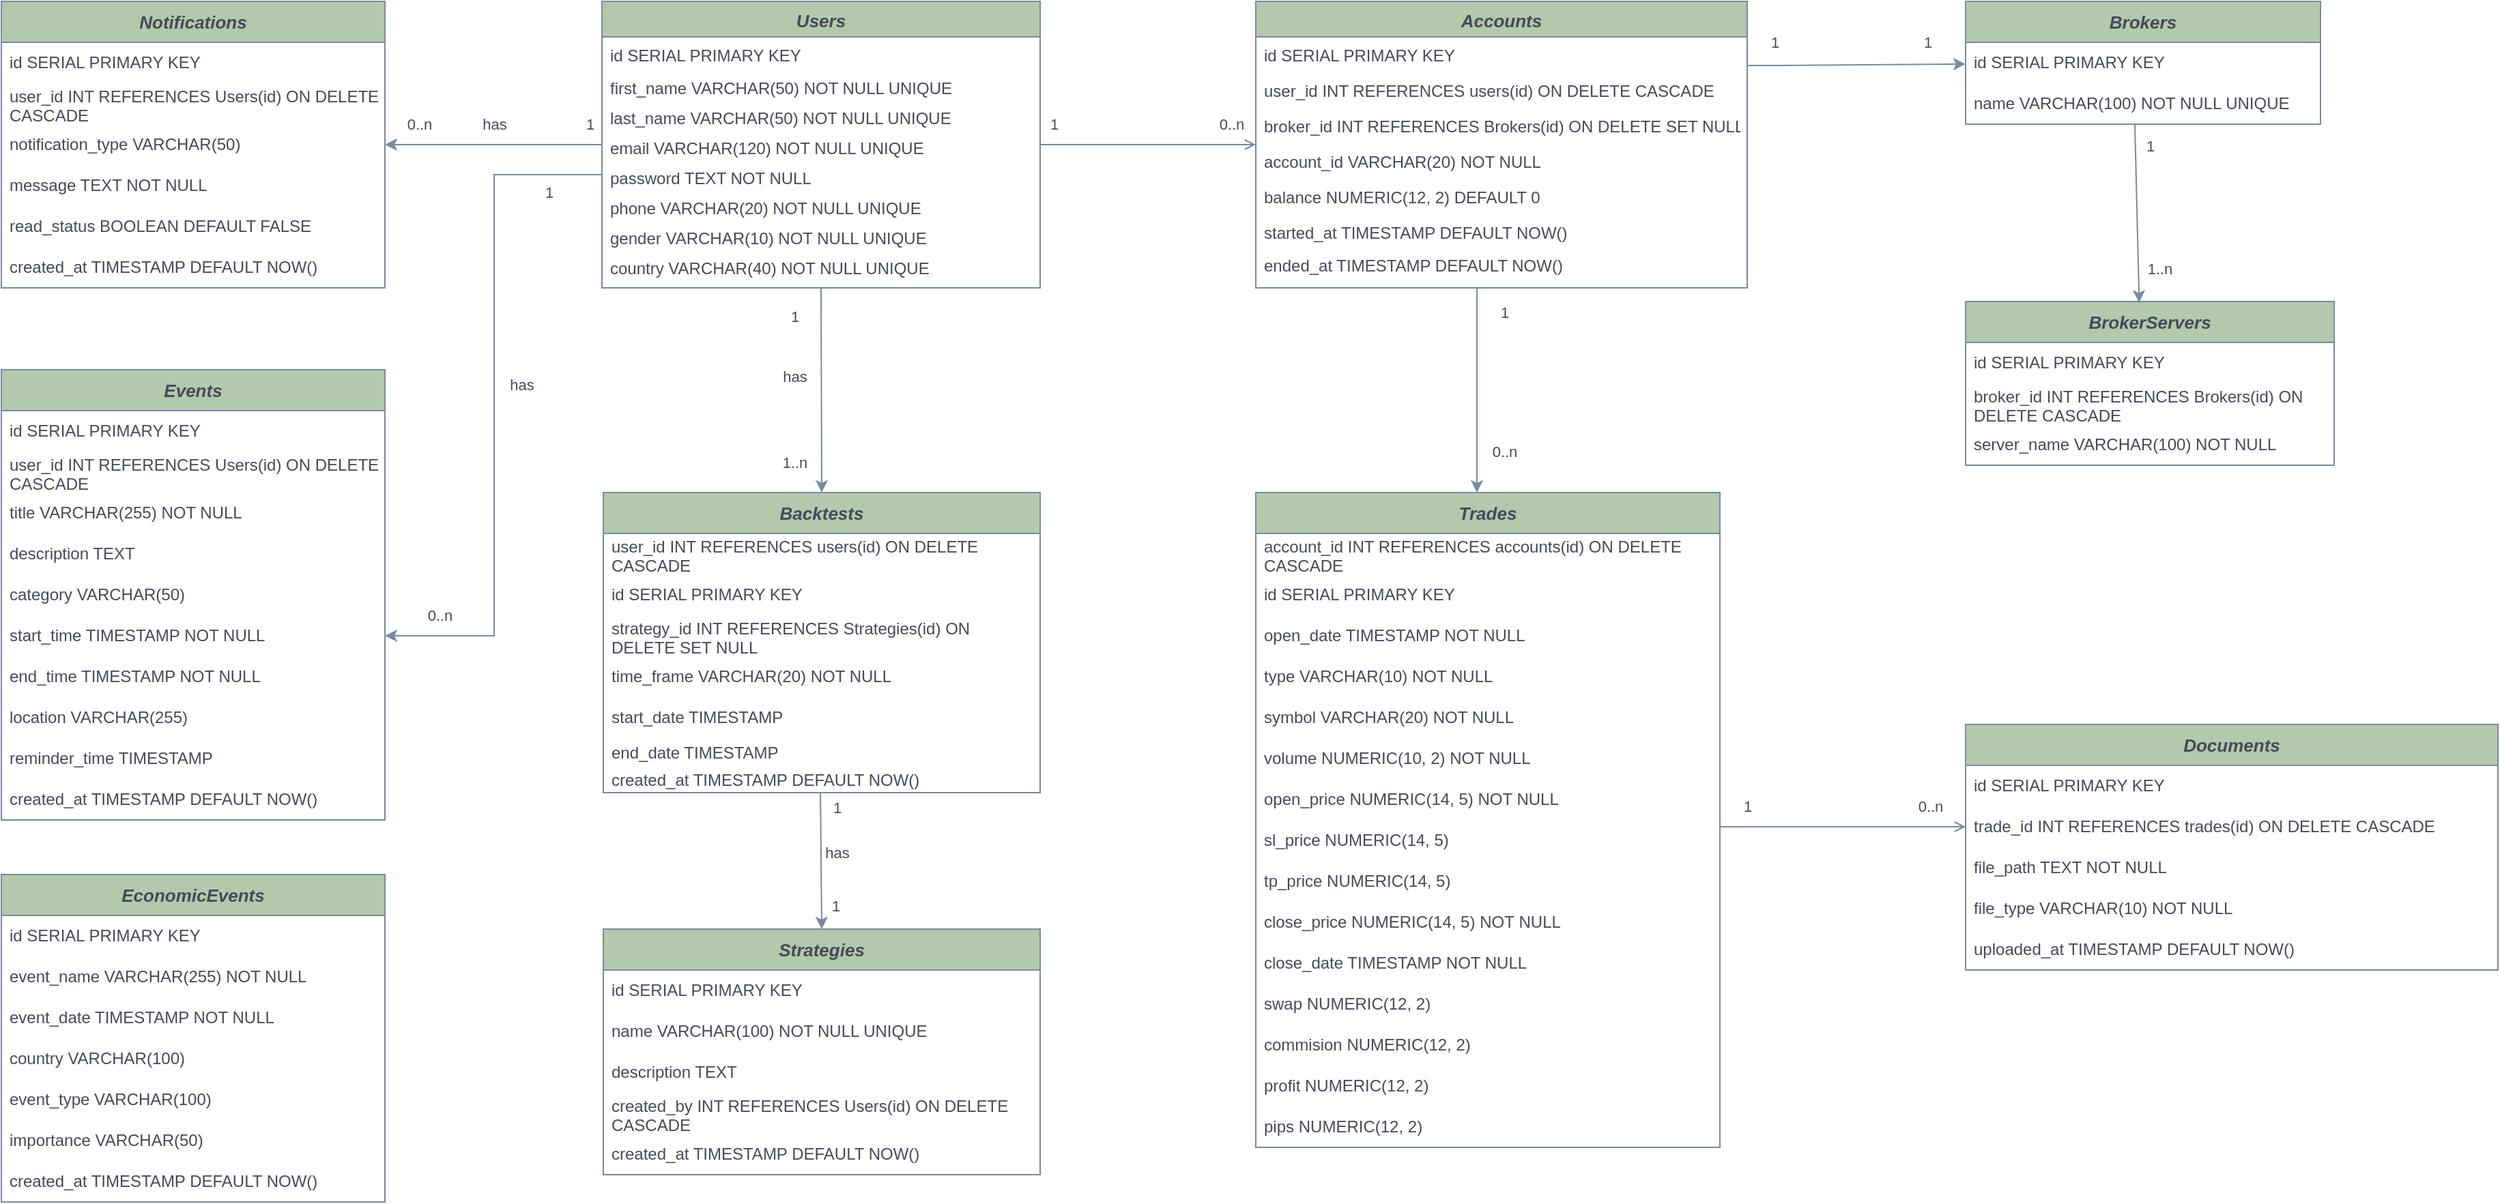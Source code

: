 <mxfile version="24.8.6">
  <diagram id="C5RBs43oDa-KdzZeNtuy" name="Page-1">
    <mxGraphModel dx="2336" dy="813" grid="1" gridSize="10" guides="1" tooltips="1" connect="1" arrows="1" fold="1" page="1" pageScale="1" pageWidth="827" pageHeight="1169" math="0" shadow="0">
      <root>
        <mxCell id="WIyWlLk6GJQsqaUBKTNV-0" />
        <mxCell id="WIyWlLk6GJQsqaUBKTNV-1" parent="WIyWlLk6GJQsqaUBKTNV-0" />
        <mxCell id="zkfFHV4jXpPFQw0GAbJ--0" value="Users" style="swimlane;fontStyle=3;align=center;verticalAlign=top;childLayout=stackLayout;horizontal=1;startSize=26;horizontalStack=0;resizeParent=1;resizeLast=0;collapsible=1;marginBottom=0;rounded=0;shadow=0;strokeWidth=1;labelBackgroundColor=none;fillColor=#B2C9AB;strokeColor=#788AA3;fontColor=#46495D;fontSize=13;" parent="WIyWlLk6GJQsqaUBKTNV-1" vertex="1">
          <mxGeometry x="39" y="40" width="321" height="210" as="geometry">
            <mxRectangle x="230" y="140" width="160" height="26" as="alternateBounds" />
          </mxGeometry>
        </mxCell>
        <mxCell id="zkfFHV4jXpPFQw0GAbJ--1" value="id SERIAL PRIMARY KEY" style="text;align=left;verticalAlign=top;spacingLeft=4;spacingRight=4;overflow=hidden;rotatable=0;points=[[0,0.5],[1,0.5]];portConstraint=eastwest;labelBackgroundColor=none;fontColor=#46495D;rounded=0;" parent="zkfFHV4jXpPFQw0GAbJ--0" vertex="1">
          <mxGeometry y="26" width="321" height="24" as="geometry" />
        </mxCell>
        <mxCell id="YTw8jPQVbYaC02VJ7nYZ-50" value="first_name VARCHAR(50) NOT NULL UNIQUE" style="text;align=left;verticalAlign=top;spacingLeft=4;spacingRight=4;overflow=hidden;rotatable=0;points=[[0,0.5],[1,0.5]];portConstraint=eastwest;rounded=0;shadow=0;html=0;labelBackgroundColor=none;fontColor=#46495D;" vertex="1" parent="zkfFHV4jXpPFQw0GAbJ--0">
          <mxGeometry y="50" width="321" height="22" as="geometry" />
        </mxCell>
        <mxCell id="YTw8jPQVbYaC02VJ7nYZ-7" value="last_name VARCHAR(50) NOT NULL UNIQUE" style="text;align=left;verticalAlign=top;spacingLeft=4;spacingRight=4;overflow=hidden;rotatable=0;points=[[0,0.5],[1,0.5]];portConstraint=eastwest;rounded=0;shadow=0;html=0;labelBackgroundColor=none;fontColor=#46495D;" vertex="1" parent="zkfFHV4jXpPFQw0GAbJ--0">
          <mxGeometry y="72" width="321" height="22" as="geometry" />
        </mxCell>
        <mxCell id="YTw8jPQVbYaC02VJ7nYZ-5" value="email VARCHAR(120) NOT NULL UNIQUE" style="text;align=left;verticalAlign=top;spacingLeft=4;spacingRight=4;overflow=hidden;rotatable=0;points=[[0,0.5],[1,0.5]];portConstraint=eastwest;rounded=0;shadow=0;html=0;labelBackgroundColor=none;fontColor=#46495D;" vertex="1" parent="zkfFHV4jXpPFQw0GAbJ--0">
          <mxGeometry y="94" width="321" height="22" as="geometry" />
        </mxCell>
        <mxCell id="YTw8jPQVbYaC02VJ7nYZ-6" value="password TEXT NOT NULL" style="text;align=left;verticalAlign=top;spacingLeft=4;spacingRight=4;overflow=hidden;rotatable=0;points=[[0,0.5],[1,0.5]];portConstraint=eastwest;rounded=0;shadow=0;html=0;labelBackgroundColor=none;fontColor=#46495D;" vertex="1" parent="zkfFHV4jXpPFQw0GAbJ--0">
          <mxGeometry y="116" width="321" height="22" as="geometry" />
        </mxCell>
        <mxCell id="YTw8jPQVbYaC02VJ7nYZ-51" value="phone VARCHAR(20) NOT NULL UNIQUE" style="text;align=left;verticalAlign=top;spacingLeft=4;spacingRight=4;overflow=hidden;rotatable=0;points=[[0,0.5],[1,0.5]];portConstraint=eastwest;rounded=0;shadow=0;html=0;labelBackgroundColor=none;fontColor=#46495D;" vertex="1" parent="zkfFHV4jXpPFQw0GAbJ--0">
          <mxGeometry y="138" width="321" height="22" as="geometry" />
        </mxCell>
        <mxCell id="YTw8jPQVbYaC02VJ7nYZ-49" value="gender VARCHAR(10) NOT NULL UNIQUE" style="text;align=left;verticalAlign=top;spacingLeft=4;spacingRight=4;overflow=hidden;rotatable=0;points=[[0,0.5],[1,0.5]];portConstraint=eastwest;rounded=0;shadow=0;html=0;labelBackgroundColor=none;fontColor=#46495D;" vertex="1" parent="zkfFHV4jXpPFQw0GAbJ--0">
          <mxGeometry y="160" width="321" height="22" as="geometry" />
        </mxCell>
        <mxCell id="YTw8jPQVbYaC02VJ7nYZ-48" value="country VARCHAR(40) NOT NULL UNIQUE" style="text;align=left;verticalAlign=top;spacingLeft=4;spacingRight=4;overflow=hidden;rotatable=0;points=[[0,0.5],[1,0.5]];portConstraint=eastwest;rounded=0;shadow=0;html=0;labelBackgroundColor=none;fontColor=#46495D;" vertex="1" parent="zkfFHV4jXpPFQw0GAbJ--0">
          <mxGeometry y="182" width="321" height="22" as="geometry" />
        </mxCell>
        <mxCell id="zkfFHV4jXpPFQw0GAbJ--17" value="Accounts" style="swimlane;fontStyle=3;align=center;verticalAlign=top;childLayout=stackLayout;horizontal=1;startSize=26;horizontalStack=0;resizeParent=1;resizeLast=0;collapsible=1;marginBottom=0;rounded=0;shadow=0;strokeWidth=1;labelBackgroundColor=none;fillColor=#B2C9AB;strokeColor=#788AA3;fontColor=#46495D;fontSize=13;" parent="WIyWlLk6GJQsqaUBKTNV-1" vertex="1">
          <mxGeometry x="518" y="40" width="360" height="210" as="geometry">
            <mxRectangle x="510" y="40" width="160" height="26" as="alternateBounds" />
          </mxGeometry>
        </mxCell>
        <mxCell id="zkfFHV4jXpPFQw0GAbJ--18" value="id SERIAL PRIMARY KEY" style="text;align=left;verticalAlign=top;spacingLeft=4;spacingRight=4;overflow=hidden;rotatable=0;points=[[0,0.5],[1,0.5]];portConstraint=eastwest;labelBackgroundColor=none;fontColor=#46495D;rounded=0;" parent="zkfFHV4jXpPFQw0GAbJ--17" vertex="1">
          <mxGeometry y="26" width="360" height="26" as="geometry" />
        </mxCell>
        <mxCell id="YTw8jPQVbYaC02VJ7nYZ-43" value="user_id INT REFERENCES users(id) ON DELETE CASCADE" style="text;align=left;verticalAlign=top;spacingLeft=4;spacingRight=4;overflow=hidden;rotatable=0;points=[[0,0.5],[1,0.5]];portConstraint=eastwest;rounded=0;shadow=0;html=0;labelBackgroundColor=none;fontColor=#46495D;" vertex="1" parent="zkfFHV4jXpPFQw0GAbJ--17">
          <mxGeometry y="52" width="360" height="26" as="geometry" />
        </mxCell>
        <mxCell id="zkfFHV4jXpPFQw0GAbJ--20" value="broker_id INT REFERENCES Brokers(id) ON DELETE SET NULL" style="text;align=left;verticalAlign=top;spacingLeft=4;spacingRight=4;overflow=hidden;rotatable=0;points=[[0,0.5],[1,0.5]];portConstraint=eastwest;rounded=0;shadow=0;html=0;labelBackgroundColor=none;fontColor=#46495D;" parent="zkfFHV4jXpPFQw0GAbJ--17" vertex="1">
          <mxGeometry y="78" width="360" height="26" as="geometry" />
        </mxCell>
        <mxCell id="zkfFHV4jXpPFQw0GAbJ--21" value="account_id VARCHAR(20) NOT NULL" style="text;align=left;verticalAlign=top;spacingLeft=4;spacingRight=4;overflow=hidden;rotatable=0;points=[[0,0.5],[1,0.5]];portConstraint=eastwest;rounded=0;shadow=0;html=0;labelBackgroundColor=none;fontColor=#46495D;" parent="zkfFHV4jXpPFQw0GAbJ--17" vertex="1">
          <mxGeometry y="104" width="360" height="26" as="geometry" />
        </mxCell>
        <mxCell id="zkfFHV4jXpPFQw0GAbJ--22" value="balance NUMERIC(12, 2) DEFAULT 0" style="text;align=left;verticalAlign=top;spacingLeft=4;spacingRight=4;overflow=hidden;rotatable=0;points=[[0,0.5],[1,0.5]];portConstraint=eastwest;rounded=0;shadow=0;html=0;labelBackgroundColor=none;fontColor=#46495D;" parent="zkfFHV4jXpPFQw0GAbJ--17" vertex="1">
          <mxGeometry y="130" width="360" height="26" as="geometry" />
        </mxCell>
        <mxCell id="YTw8jPQVbYaC02VJ7nYZ-56" value="started_at TIMESTAMP DEFAULT NOW()" style="text;align=left;verticalAlign=top;spacingLeft=4;spacingRight=4;overflow=hidden;rotatable=0;points=[[0,0.5],[1,0.5]];portConstraint=eastwest;labelBackgroundColor=none;fontColor=#46495D;rounded=0;" vertex="1" parent="zkfFHV4jXpPFQw0GAbJ--17">
          <mxGeometry y="156" width="360" height="24" as="geometry" />
        </mxCell>
        <mxCell id="zkfFHV4jXpPFQw0GAbJ--24" value="ended_at TIMESTAMP DEFAULT NOW()" style="text;align=left;verticalAlign=top;spacingLeft=4;spacingRight=4;overflow=hidden;rotatable=0;points=[[0,0.5],[1,0.5]];portConstraint=eastwest;labelBackgroundColor=none;fontColor=#46495D;rounded=0;" parent="zkfFHV4jXpPFQw0GAbJ--17" vertex="1">
          <mxGeometry y="180" width="360" height="24" as="geometry" />
        </mxCell>
        <mxCell id="zkfFHV4jXpPFQw0GAbJ--26" value="" style="endArrow=open;shadow=0;strokeWidth=1;rounded=0;curved=0;endFill=1;edgeStyle=elbowEdgeStyle;elbow=horizontal;labelBackgroundColor=none;strokeColor=#788AA3;fontColor=default;" parent="WIyWlLk6GJQsqaUBKTNV-1" source="zkfFHV4jXpPFQw0GAbJ--0" target="zkfFHV4jXpPFQw0GAbJ--17" edge="1">
          <mxGeometry x="0.5" y="41" relative="1" as="geometry">
            <mxPoint x="380" y="192" as="sourcePoint" />
            <mxPoint x="540" y="192" as="targetPoint" />
            <mxPoint x="-40" y="32" as="offset" />
          </mxGeometry>
        </mxCell>
        <mxCell id="YTw8jPQVbYaC02VJ7nYZ-132" value="1" style="edgeLabel;html=1;align=center;verticalAlign=middle;resizable=0;points=[];strokeColor=#788AA3;fontColor=#46495D;fillColor=#B2C9AB;rounded=0;" vertex="1" connectable="0" parent="zkfFHV4jXpPFQw0GAbJ--26">
          <mxGeometry x="-0.763" y="-1" relative="1" as="geometry">
            <mxPoint x="-9" y="-16" as="offset" />
          </mxGeometry>
        </mxCell>
        <mxCell id="YTw8jPQVbYaC02VJ7nYZ-133" value="0..n" style="edgeLabel;html=1;align=center;verticalAlign=middle;resizable=0;points=[];strokeColor=#788AA3;fontColor=#46495D;fillColor=#B2C9AB;rounded=0;" vertex="1" connectable="0" parent="zkfFHV4jXpPFQw0GAbJ--26">
          <mxGeometry x="0.73" y="2" relative="1" as="geometry">
            <mxPoint x="3" y="-13" as="offset" />
          </mxGeometry>
        </mxCell>
        <mxCell id="YTw8jPQVbYaC02VJ7nYZ-11" value="&lt;i&gt;&lt;b&gt;&lt;font style=&quot;font-size: 13px;&quot;&gt;Trades&lt;/font&gt;&lt;/b&gt;&lt;/i&gt;" style="swimlane;fontStyle=0;childLayout=stackLayout;horizontal=1;startSize=30;horizontalStack=0;resizeParent=1;resizeParentMax=0;resizeLast=0;collapsible=1;marginBottom=0;whiteSpace=wrap;html=1;verticalAlign=middle;labelBackgroundColor=none;fillColor=#B2C9AB;strokeColor=#788AA3;fontColor=#46495D;rounded=0;" vertex="1" parent="WIyWlLk6GJQsqaUBKTNV-1">
          <mxGeometry x="518" y="400" width="340" height="480" as="geometry" />
        </mxCell>
        <mxCell id="YTw8jPQVbYaC02VJ7nYZ-13" value="account_id &lt;span class=&quot;hljs-type&quot;&gt;INT&lt;/span&gt; &lt;span class=&quot;hljs-keyword&quot;&gt;REFERENCES&lt;/span&gt; accounts(id) &lt;span class=&quot;hljs-keyword&quot;&gt;ON&lt;/span&gt; &lt;span class=&quot;hljs-keyword&quot;&gt;DELETE&lt;/span&gt; CASCADE" style="text;strokeColor=none;fillColor=none;align=left;verticalAlign=middle;spacingLeft=4;spacingRight=4;overflow=hidden;points=[[0,0.5],[1,0.5]];portConstraint=eastwest;rotatable=0;whiteSpace=wrap;html=1;labelBackgroundColor=none;fontColor=#46495D;rounded=0;" vertex="1" parent="YTw8jPQVbYaC02VJ7nYZ-11">
          <mxGeometry y="30" width="340" height="30" as="geometry" />
        </mxCell>
        <mxCell id="YTw8jPQVbYaC02VJ7nYZ-12" value="id SERIAL &lt;span class=&quot;hljs-keyword&quot;&gt;PRIMARY&lt;/span&gt; KEY" style="text;strokeColor=none;fillColor=none;align=left;verticalAlign=middle;spacingLeft=4;spacingRight=4;overflow=hidden;points=[[0,0.5],[1,0.5]];portConstraint=eastwest;rotatable=0;whiteSpace=wrap;html=1;labelBackgroundColor=none;fontColor=#46495D;rounded=0;" vertex="1" parent="YTw8jPQVbYaC02VJ7nYZ-11">
          <mxGeometry y="60" width="340" height="30" as="geometry" />
        </mxCell>
        <mxCell id="YTw8jPQVbYaC02VJ7nYZ-14" value="open_date &lt;span class=&quot;hljs-type&quot;&gt;TIMESTAMP&lt;/span&gt; &lt;span class=&quot;hljs-keyword&quot;&gt;NOT&lt;/span&gt; &lt;span class=&quot;hljs-keyword&quot;&gt;NULL&lt;/span&gt;" style="text;strokeColor=none;fillColor=none;align=left;verticalAlign=middle;spacingLeft=4;spacingRight=4;overflow=hidden;points=[[0,0.5],[1,0.5]];portConstraint=eastwest;rotatable=0;whiteSpace=wrap;html=1;labelBackgroundColor=none;fontColor=#46495D;rounded=0;" vertex="1" parent="YTw8jPQVbYaC02VJ7nYZ-11">
          <mxGeometry y="90" width="340" height="30" as="geometry" />
        </mxCell>
        <mxCell id="YTw8jPQVbYaC02VJ7nYZ-16" value="type &lt;span class=&quot;hljs-type&quot;&gt;VARCHAR&lt;/span&gt;(&lt;span class=&quot;hljs-number&quot;&gt;10&lt;/span&gt;) &lt;span class=&quot;hljs-keyword&quot;&gt;NOT&lt;/span&gt; &lt;span class=&quot;hljs-keyword&quot;&gt;NULL&lt;/span&gt;" style="text;strokeColor=none;fillColor=none;align=left;verticalAlign=middle;spacingLeft=4;spacingRight=4;overflow=hidden;points=[[0,0.5],[1,0.5]];portConstraint=eastwest;rotatable=0;whiteSpace=wrap;html=1;horizontal=1;labelBackgroundColor=none;fontColor=#46495D;rounded=0;" vertex="1" parent="YTw8jPQVbYaC02VJ7nYZ-11">
          <mxGeometry y="120" width="340" height="30" as="geometry" />
        </mxCell>
        <mxCell id="YTw8jPQVbYaC02VJ7nYZ-15" value="symbol &lt;span class=&quot;hljs-type&quot;&gt;VARCHAR&lt;/span&gt;(&lt;span class=&quot;hljs-number&quot;&gt;20&lt;/span&gt;) &lt;span class=&quot;hljs-keyword&quot;&gt;NOT&lt;/span&gt; &lt;span class=&quot;hljs-keyword&quot;&gt;NULL&lt;/span&gt;" style="text;strokeColor=none;fillColor=none;align=left;verticalAlign=middle;spacingLeft=4;spacingRight=4;overflow=hidden;points=[[0,0.5],[1,0.5]];portConstraint=eastwest;rotatable=0;whiteSpace=wrap;html=1;horizontal=1;labelBackgroundColor=none;fontColor=#46495D;rounded=0;" vertex="1" parent="YTw8jPQVbYaC02VJ7nYZ-11">
          <mxGeometry y="150" width="340" height="30" as="geometry" />
        </mxCell>
        <mxCell id="YTw8jPQVbYaC02VJ7nYZ-17" value="volume &lt;span class=&quot;hljs-type&quot;&gt;NUMERIC&lt;/span&gt;(&lt;span class=&quot;hljs-number&quot;&gt;10&lt;/span&gt;, &lt;span class=&quot;hljs-number&quot;&gt;2&lt;/span&gt;) &lt;span class=&quot;hljs-keyword&quot;&gt;NOT&lt;/span&gt; &lt;span class=&quot;hljs-keyword&quot;&gt;NULL&lt;/span&gt;" style="text;strokeColor=none;fillColor=none;align=left;verticalAlign=middle;spacingLeft=4;spacingRight=4;overflow=hidden;points=[[0,0.5],[1,0.5]];portConstraint=eastwest;rotatable=0;whiteSpace=wrap;html=1;horizontal=1;labelBackgroundColor=none;fontColor=#46495D;rounded=0;" vertex="1" parent="YTw8jPQVbYaC02VJ7nYZ-11">
          <mxGeometry y="180" width="340" height="30" as="geometry" />
        </mxCell>
        <mxCell id="YTw8jPQVbYaC02VJ7nYZ-60" value="&lt;span class=&quot;hljs-type&quot;&gt;open_price NUMERIC&lt;/span&gt;(&lt;span class=&quot;hljs-number&quot;&gt;14&lt;/span&gt;, 5) &lt;span class=&quot;hljs-keyword&quot;&gt;NOT&lt;/span&gt; &lt;span class=&quot;hljs-keyword&quot;&gt;NULL&lt;/span&gt;" style="text;strokeColor=none;fillColor=none;align=left;verticalAlign=middle;spacingLeft=4;spacingRight=4;overflow=hidden;points=[[0,0.5],[1,0.5]];portConstraint=eastwest;rotatable=0;whiteSpace=wrap;html=1;horizontal=1;labelBackgroundColor=none;fontColor=#46495D;rounded=0;" vertex="1" parent="YTw8jPQVbYaC02VJ7nYZ-11">
          <mxGeometry y="210" width="340" height="30" as="geometry" />
        </mxCell>
        <mxCell id="YTw8jPQVbYaC02VJ7nYZ-61" value="&lt;span class=&quot;hljs-type&quot;&gt;sl_price NUMERIC&lt;/span&gt;(&lt;span class=&quot;hljs-number&quot;&gt;14&lt;/span&gt;, 5)" style="text;strokeColor=none;fillColor=none;align=left;verticalAlign=middle;spacingLeft=4;spacingRight=4;overflow=hidden;points=[[0,0.5],[1,0.5]];portConstraint=eastwest;rotatable=0;whiteSpace=wrap;html=1;horizontal=1;labelBackgroundColor=none;fontColor=#46495D;rounded=0;" vertex="1" parent="YTw8jPQVbYaC02VJ7nYZ-11">
          <mxGeometry y="240" width="340" height="30" as="geometry" />
        </mxCell>
        <mxCell id="YTw8jPQVbYaC02VJ7nYZ-62" value="&lt;span class=&quot;hljs-type&quot;&gt;tp_price NUMERIC&lt;/span&gt;(&lt;span class=&quot;hljs-number&quot;&gt;14&lt;/span&gt;, 5)" style="text;strokeColor=none;fillColor=none;align=left;verticalAlign=middle;spacingLeft=4;spacingRight=4;overflow=hidden;points=[[0,0.5],[1,0.5]];portConstraint=eastwest;rotatable=0;whiteSpace=wrap;html=1;horizontal=1;labelBackgroundColor=none;fontColor=#46495D;rounded=0;" vertex="1" parent="YTw8jPQVbYaC02VJ7nYZ-11">
          <mxGeometry y="270" width="340" height="30" as="geometry" />
        </mxCell>
        <mxCell id="YTw8jPQVbYaC02VJ7nYZ-63" value="&lt;span class=&quot;hljs-type&quot;&gt;close_price NUMERIC&lt;/span&gt;(&lt;span class=&quot;hljs-number&quot;&gt;14&lt;/span&gt;, 5)&amp;nbsp;&lt;span class=&quot;hljs-keyword&quot;&gt;NOT&lt;/span&gt;&amp;nbsp;&lt;span class=&quot;hljs-keyword&quot;&gt;NULL&lt;/span&gt;" style="text;strokeColor=none;fillColor=none;align=left;verticalAlign=middle;spacingLeft=4;spacingRight=4;overflow=hidden;points=[[0,0.5],[1,0.5]];portConstraint=eastwest;rotatable=0;whiteSpace=wrap;html=1;horizontal=1;labelBackgroundColor=none;fontColor=#46495D;rounded=0;" vertex="1" parent="YTw8jPQVbYaC02VJ7nYZ-11">
          <mxGeometry y="300" width="340" height="30" as="geometry" />
        </mxCell>
        <mxCell id="YTw8jPQVbYaC02VJ7nYZ-59" value="close_date &lt;span class=&quot;hljs-type&quot;&gt;TIMESTAMP&lt;/span&gt; &lt;span class=&quot;hljs-keyword&quot;&gt;NOT&lt;/span&gt; &lt;span class=&quot;hljs-keyword&quot;&gt;NULL&lt;/span&gt;" style="text;strokeColor=none;fillColor=none;align=left;verticalAlign=middle;spacingLeft=4;spacingRight=4;overflow=hidden;points=[[0,0.5],[1,0.5]];portConstraint=eastwest;rotatable=0;whiteSpace=wrap;html=1;labelBackgroundColor=none;fontColor=#46495D;rounded=0;" vertex="1" parent="YTw8jPQVbYaC02VJ7nYZ-11">
          <mxGeometry y="330" width="340" height="30" as="geometry" />
        </mxCell>
        <mxCell id="YTw8jPQVbYaC02VJ7nYZ-65" value="swap&amp;nbsp;&lt;span class=&quot;hljs-type&quot;&gt;NUMERIC&lt;/span&gt;(&lt;span class=&quot;hljs-number&quot;&gt;12&lt;/span&gt;, &lt;span class=&quot;hljs-number&quot;&gt;2)&lt;/span&gt;" style="text;strokeColor=none;fillColor=none;align=left;verticalAlign=middle;spacingLeft=4;spacingRight=4;overflow=hidden;points=[[0,0.5],[1,0.5]];portConstraint=eastwest;rotatable=0;whiteSpace=wrap;html=1;horizontal=1;labelBackgroundColor=none;fontColor=#46495D;rounded=0;" vertex="1" parent="YTw8jPQVbYaC02VJ7nYZ-11">
          <mxGeometry y="360" width="340" height="30" as="geometry" />
        </mxCell>
        <mxCell id="YTw8jPQVbYaC02VJ7nYZ-64" value="commision&amp;nbsp;&lt;span class=&quot;hljs-type&quot;&gt;NUMERIC&lt;/span&gt;(&lt;span class=&quot;hljs-number&quot;&gt;12&lt;/span&gt;, &lt;span class=&quot;hljs-number&quot;&gt;2)&lt;/span&gt;" style="text;strokeColor=none;fillColor=none;align=left;verticalAlign=middle;spacingLeft=4;spacingRight=4;overflow=hidden;points=[[0,0.5],[1,0.5]];portConstraint=eastwest;rotatable=0;whiteSpace=wrap;html=1;horizontal=1;labelBackgroundColor=none;fontColor=#46495D;rounded=0;" vertex="1" parent="YTw8jPQVbYaC02VJ7nYZ-11">
          <mxGeometry y="390" width="340" height="30" as="geometry" />
        </mxCell>
        <mxCell id="YTw8jPQVbYaC02VJ7nYZ-19" value="profit &lt;span class=&quot;hljs-type&quot;&gt;NUMERIC&lt;/span&gt;(&lt;span class=&quot;hljs-number&quot;&gt;12&lt;/span&gt;, &lt;span class=&quot;hljs-number&quot;&gt;2)&lt;/span&gt;" style="text;strokeColor=none;fillColor=none;align=left;verticalAlign=middle;spacingLeft=4;spacingRight=4;overflow=hidden;points=[[0,0.5],[1,0.5]];portConstraint=eastwest;rotatable=0;whiteSpace=wrap;html=1;horizontal=1;labelBackgroundColor=none;fontColor=#46495D;rounded=0;" vertex="1" parent="YTw8jPQVbYaC02VJ7nYZ-11">
          <mxGeometry y="420" width="340" height="30" as="geometry" />
        </mxCell>
        <mxCell id="YTw8jPQVbYaC02VJ7nYZ-66" value="pips&amp;nbsp;&lt;span class=&quot;hljs-type&quot;&gt;NUMERIC&lt;/span&gt;(&lt;span class=&quot;hljs-number&quot;&gt;12&lt;/span&gt;, 2&lt;span class=&quot;hljs-number&quot;&gt;)&lt;/span&gt;" style="text;strokeColor=none;fillColor=none;align=left;verticalAlign=middle;spacingLeft=4;spacingRight=4;overflow=hidden;points=[[0,0.5],[1,0.5]];portConstraint=eastwest;rotatable=0;whiteSpace=wrap;html=1;horizontal=1;labelBackgroundColor=none;fontColor=#46495D;rounded=0;" vertex="1" parent="YTw8jPQVbYaC02VJ7nYZ-11">
          <mxGeometry y="450" width="340" height="30" as="geometry" />
        </mxCell>
        <mxCell id="YTw8jPQVbYaC02VJ7nYZ-20" value="" style="endArrow=classic;html=1;rounded=0;labelBackgroundColor=none;strokeColor=#788AA3;fontColor=default;" edge="1" parent="WIyWlLk6GJQsqaUBKTNV-1">
          <mxGeometry width="50" height="50" relative="1" as="geometry">
            <mxPoint x="680" y="250" as="sourcePoint" />
            <mxPoint x="680" y="400" as="targetPoint" />
            <Array as="points" />
          </mxGeometry>
        </mxCell>
        <mxCell id="YTw8jPQVbYaC02VJ7nYZ-144" value="1" style="edgeLabel;html=1;align=center;verticalAlign=middle;resizable=0;points=[];strokeColor=#788AA3;fontColor=#46495D;fillColor=#B2C9AB;rounded=0;" vertex="1" connectable="0" parent="YTw8jPQVbYaC02VJ7nYZ-20">
          <mxGeometry x="-0.759" y="-1" relative="1" as="geometry">
            <mxPoint x="21" as="offset" />
          </mxGeometry>
        </mxCell>
        <mxCell id="YTw8jPQVbYaC02VJ7nYZ-145" value="0..n" style="edgeLabel;html=1;align=center;verticalAlign=middle;resizable=0;points=[];strokeColor=#788AA3;fontColor=#46495D;fillColor=#B2C9AB;rounded=0;" vertex="1" connectable="0" parent="YTw8jPQVbYaC02VJ7nYZ-20">
          <mxGeometry x="0.49" y="1" relative="1" as="geometry">
            <mxPoint x="19" y="8" as="offset" />
          </mxGeometry>
        </mxCell>
        <mxCell id="YTw8jPQVbYaC02VJ7nYZ-24" value="&lt;i&gt;&lt;b&gt;&lt;font style=&quot;font-size: 13px;&quot;&gt;Backtests&lt;/font&gt;&lt;/b&gt;&lt;/i&gt;" style="swimlane;fontStyle=0;childLayout=stackLayout;horizontal=1;startSize=30;horizontalStack=0;resizeParent=1;resizeParentMax=0;resizeLast=0;collapsible=1;marginBottom=0;whiteSpace=wrap;html=1;labelBackgroundColor=none;fillColor=#B2C9AB;strokeColor=#788AA3;fontColor=#46495D;rounded=0;" vertex="1" parent="WIyWlLk6GJQsqaUBKTNV-1">
          <mxGeometry x="40" y="400" width="320" height="220" as="geometry" />
        </mxCell>
        <mxCell id="YTw8jPQVbYaC02VJ7nYZ-26" value="user_id &lt;span class=&quot;hljs-type&quot;&gt;INT&lt;/span&gt; &lt;span class=&quot;hljs-keyword&quot;&gt;REFERENCES&lt;/span&gt; users(id) &lt;span class=&quot;hljs-keyword&quot;&gt;ON&lt;/span&gt; &lt;span class=&quot;hljs-keyword&quot;&gt;DELETE&lt;/span&gt; CASCADE" style="text;strokeColor=none;fillColor=none;align=left;verticalAlign=middle;spacingLeft=4;spacingRight=4;overflow=hidden;points=[[0,0.5],[1,0.5]];portConstraint=eastwest;rotatable=0;whiteSpace=wrap;html=1;labelBackgroundColor=none;fontColor=#46495D;rounded=0;" vertex="1" parent="YTw8jPQVbYaC02VJ7nYZ-24">
          <mxGeometry y="30" width="320" height="30" as="geometry" />
        </mxCell>
        <mxCell id="YTw8jPQVbYaC02VJ7nYZ-25" value="id SERIAL &lt;span class=&quot;hljs-keyword&quot;&gt;PRIMARY&lt;/span&gt; KEY" style="text;strokeColor=none;fillColor=none;align=left;verticalAlign=middle;spacingLeft=4;spacingRight=4;overflow=hidden;points=[[0,0.5],[1,0.5]];portConstraint=eastwest;rotatable=0;whiteSpace=wrap;html=1;labelBackgroundColor=none;fontColor=#46495D;rounded=0;" vertex="1" parent="YTw8jPQVbYaC02VJ7nYZ-24">
          <mxGeometry y="60" width="320" height="30" as="geometry" />
        </mxCell>
        <mxCell id="YTw8jPQVbYaC02VJ7nYZ-27" value="strategy_id &lt;span class=&quot;hljs-type&quot;&gt;INT&lt;/span&gt; &lt;span class=&quot;hljs-keyword&quot;&gt;REFERENCES&lt;/span&gt; Strategies(id) &lt;span class=&quot;hljs-keyword&quot;&gt;ON&lt;/span&gt; &lt;span class=&quot;hljs-keyword&quot;&gt;DELETE&lt;/span&gt; &lt;span class=&quot;hljs-keyword&quot;&gt;SET&lt;/span&gt; &lt;span class=&quot;hljs-keyword&quot;&gt;NULL&lt;/span&gt;" style="text;strokeColor=none;fillColor=none;align=left;verticalAlign=middle;spacingLeft=4;spacingRight=4;overflow=hidden;points=[[0,0.5],[1,0.5]];portConstraint=eastwest;rotatable=0;whiteSpace=wrap;html=1;labelBackgroundColor=none;fontColor=#46495D;rounded=0;" vertex="1" parent="YTw8jPQVbYaC02VJ7nYZ-24">
          <mxGeometry y="90" width="320" height="30" as="geometry" />
        </mxCell>
        <mxCell id="YTw8jPQVbYaC02VJ7nYZ-31" value="time_frame &lt;span class=&quot;hljs-type&quot;&gt;VARCHAR&lt;/span&gt;(&lt;span class=&quot;hljs-number&quot;&gt;20&lt;/span&gt;) &lt;span class=&quot;hljs-keyword&quot;&gt;NOT&lt;/span&gt; &lt;span class=&quot;hljs-keyword&quot;&gt;NULL&lt;/span&gt;" style="text;strokeColor=none;fillColor=none;align=left;verticalAlign=middle;spacingLeft=4;spacingRight=4;overflow=hidden;points=[[0,0.5],[1,0.5]];portConstraint=eastwest;rotatable=0;whiteSpace=wrap;html=1;labelBackgroundColor=none;fontColor=#46495D;rounded=0;" vertex="1" parent="YTw8jPQVbYaC02VJ7nYZ-24">
          <mxGeometry y="120" width="320" height="30" as="geometry" />
        </mxCell>
        <mxCell id="YTw8jPQVbYaC02VJ7nYZ-30" value="start_date &lt;span class=&quot;hljs-type&quot;&gt;TIMESTAMP&lt;/span&gt;" style="text;strokeColor=none;fillColor=none;align=left;verticalAlign=middle;spacingLeft=4;spacingRight=4;overflow=hidden;points=[[0,0.5],[1,0.5]];portConstraint=eastwest;rotatable=0;whiteSpace=wrap;html=1;labelBackgroundColor=none;fontColor=#46495D;rounded=0;" vertex="1" parent="YTw8jPQVbYaC02VJ7nYZ-24">
          <mxGeometry y="150" width="320" height="30" as="geometry" />
        </mxCell>
        <mxCell id="YTw8jPQVbYaC02VJ7nYZ-29" value="end_date &lt;span class=&quot;hljs-type&quot;&gt;TIMESTAMP&lt;/span&gt;" style="text;strokeColor=none;fillColor=none;align=left;verticalAlign=bottom;spacingLeft=4;spacingRight=4;overflow=hidden;points=[[0,0.5],[1,0.5]];portConstraint=eastwest;rotatable=0;whiteSpace=wrap;html=1;labelBackgroundColor=none;fontColor=#46495D;rounded=0;" vertex="1" parent="YTw8jPQVbYaC02VJ7nYZ-24">
          <mxGeometry y="180" width="320" height="20" as="geometry" />
        </mxCell>
        <mxCell id="YTw8jPQVbYaC02VJ7nYZ-28" value="created_at &lt;span class=&quot;hljs-type&quot;&gt;TIMESTAMP&lt;/span&gt; &lt;span class=&quot;hljs-keyword&quot;&gt;DEFAULT&lt;/span&gt; NOW()" style="text;strokeColor=none;fillColor=none;align=left;verticalAlign=bottom;spacingLeft=4;spacingRight=4;overflow=hidden;points=[[0,0.5],[1,0.5]];portConstraint=eastwest;rotatable=0;whiteSpace=wrap;html=1;horizontal=1;labelBackgroundColor=none;fontColor=#46495D;rounded=0;" vertex="1" parent="YTw8jPQVbYaC02VJ7nYZ-24">
          <mxGeometry y="200" width="320" height="20" as="geometry" />
        </mxCell>
        <mxCell id="YTw8jPQVbYaC02VJ7nYZ-37" value="&lt;i&gt;&lt;b&gt;&lt;font style=&quot;font-size: 13px;&quot;&gt;Documents &lt;/font&gt;&lt;/b&gt;&lt;/i&gt;" style="swimlane;fontStyle=0;childLayout=stackLayout;horizontal=1;startSize=30;horizontalStack=0;resizeParent=1;resizeParentMax=0;resizeLast=0;collapsible=1;marginBottom=0;whiteSpace=wrap;html=1;labelBackgroundColor=none;fillColor=#B2C9AB;strokeColor=#788AA3;fontColor=#46495D;rounded=0;" vertex="1" parent="WIyWlLk6GJQsqaUBKTNV-1">
          <mxGeometry x="1038" y="570" width="390" height="180" as="geometry" />
        </mxCell>
        <mxCell id="YTw8jPQVbYaC02VJ7nYZ-38" value="id SERIAL &lt;span class=&quot;hljs-keyword&quot;&gt;PRIMARY&lt;/span&gt; KEY" style="text;strokeColor=none;fillColor=none;align=left;verticalAlign=middle;spacingLeft=4;spacingRight=4;overflow=hidden;points=[[0,0.5],[1,0.5]];portConstraint=eastwest;rotatable=0;whiteSpace=wrap;html=1;labelBackgroundColor=none;fontColor=#46495D;rounded=0;" vertex="1" parent="YTw8jPQVbYaC02VJ7nYZ-37">
          <mxGeometry y="30" width="390" height="30" as="geometry" />
        </mxCell>
        <mxCell id="YTw8jPQVbYaC02VJ7nYZ-39" value="trade_id &lt;span class=&quot;hljs-type&quot;&gt;INT&lt;/span&gt; &lt;span class=&quot;hljs-keyword&quot;&gt;REFERENCES&lt;/span&gt; trades(id) &lt;span class=&quot;hljs-keyword&quot;&gt;ON&lt;/span&gt; &lt;span class=&quot;hljs-keyword&quot;&gt;DELETE&lt;/span&gt; CASCADE" style="text;strokeColor=none;fillColor=none;align=left;verticalAlign=middle;spacingLeft=4;spacingRight=4;overflow=hidden;points=[[0,0.5],[1,0.5]];portConstraint=eastwest;rotatable=0;whiteSpace=wrap;html=1;labelBackgroundColor=none;fontColor=#46495D;rounded=0;" vertex="1" parent="YTw8jPQVbYaC02VJ7nYZ-37">
          <mxGeometry y="60" width="390" height="30" as="geometry" />
        </mxCell>
        <mxCell id="YTw8jPQVbYaC02VJ7nYZ-41" value="file_path TEXT &lt;span class=&quot;hljs-keyword&quot;&gt;NOT&lt;/span&gt; &lt;span class=&quot;hljs-keyword&quot;&gt;NULL&lt;/span&gt;" style="text;strokeColor=none;fillColor=none;align=left;verticalAlign=middle;spacingLeft=4;spacingRight=4;overflow=hidden;points=[[0,0.5],[1,0.5]];portConstraint=eastwest;rotatable=0;whiteSpace=wrap;html=1;labelBackgroundColor=none;fontColor=#46495D;rounded=0;" vertex="1" parent="YTw8jPQVbYaC02VJ7nYZ-37">
          <mxGeometry y="90" width="390" height="30" as="geometry" />
        </mxCell>
        <mxCell id="YTw8jPQVbYaC02VJ7nYZ-42" value="file_type &lt;span class=&quot;hljs-type&quot;&gt;VARCHAR&lt;/span&gt;(&lt;span class=&quot;hljs-number&quot;&gt;10&lt;/span&gt;) &lt;span class=&quot;hljs-keyword&quot;&gt;NOT&lt;/span&gt; &lt;span class=&quot;hljs-keyword&quot;&gt;NULL&lt;/span&gt;" style="text;strokeColor=none;fillColor=none;align=left;verticalAlign=middle;spacingLeft=4;spacingRight=4;overflow=hidden;points=[[0,0.5],[1,0.5]];portConstraint=eastwest;rotatable=0;whiteSpace=wrap;html=1;labelBackgroundColor=none;fontColor=#46495D;rounded=0;" vertex="1" parent="YTw8jPQVbYaC02VJ7nYZ-37">
          <mxGeometry y="120" width="390" height="30" as="geometry" />
        </mxCell>
        <mxCell id="YTw8jPQVbYaC02VJ7nYZ-40" value="uploaded_at &lt;span class=&quot;hljs-type&quot;&gt;TIMESTAMP&lt;/span&gt; &lt;span class=&quot;hljs-keyword&quot;&gt;DEFAULT&lt;/span&gt; NOW()" style="text;strokeColor=none;fillColor=none;align=left;verticalAlign=middle;spacingLeft=4;spacingRight=4;overflow=hidden;points=[[0,0.5],[1,0.5]];portConstraint=eastwest;rotatable=0;whiteSpace=wrap;html=1;labelBackgroundColor=none;fontColor=#46495D;rounded=0;" vertex="1" parent="YTw8jPQVbYaC02VJ7nYZ-37">
          <mxGeometry y="150" width="390" height="30" as="geometry" />
        </mxCell>
        <mxCell id="YTw8jPQVbYaC02VJ7nYZ-44" value="" style="endArrow=open;shadow=0;strokeWidth=1;rounded=0;curved=0;endFill=1;edgeStyle=elbowEdgeStyle;elbow=vertical;entryX=0;entryY=0.5;entryDx=0;entryDy=0;labelBackgroundColor=none;strokeColor=#788AA3;fontColor=default;exitX=1;exitY=0.5;exitDx=0;exitDy=0;" edge="1" parent="WIyWlLk6GJQsqaUBKTNV-1" source="YTw8jPQVbYaC02VJ7nYZ-62" target="YTw8jPQVbYaC02VJ7nYZ-39">
          <mxGeometry x="0.5" y="41" relative="1" as="geometry">
            <mxPoint x="850" y="584" as="sourcePoint" />
            <mxPoint x="1000" y="584" as="targetPoint" />
            <mxPoint x="-40" y="32" as="offset" />
            <Array as="points">
              <mxPoint x="1000" y="645" />
            </Array>
          </mxGeometry>
        </mxCell>
        <mxCell id="YTw8jPQVbYaC02VJ7nYZ-150" value="1" style="edgeLabel;html=1;align=center;verticalAlign=middle;resizable=0;points=[];strokeColor=#788AA3;fontColor=#46495D;fillColor=#B2C9AB;rounded=0;" vertex="1" connectable="0" parent="YTw8jPQVbYaC02VJ7nYZ-44">
          <mxGeometry x="-0.304" y="-1" relative="1" as="geometry">
            <mxPoint x="-17" y="-16" as="offset" />
          </mxGeometry>
        </mxCell>
        <mxCell id="YTw8jPQVbYaC02VJ7nYZ-151" value="0..n" style="edgeLabel;html=1;align=center;verticalAlign=middle;resizable=0;points=[];strokeColor=#788AA3;fontColor=#46495D;fillColor=#B2C9AB;rounded=0;" vertex="1" connectable="0" parent="YTw8jPQVbYaC02VJ7nYZ-44">
          <mxGeometry x="0.758" y="2" relative="1" as="geometry">
            <mxPoint y="-13" as="offset" />
          </mxGeometry>
        </mxCell>
        <mxCell id="YTw8jPQVbYaC02VJ7nYZ-53" value="" style="endArrow=classic;html=1;rounded=0;entryX=0.5;entryY=0;entryDx=0;entryDy=0;exitX=0.5;exitY=1;exitDx=0;exitDy=0;labelBackgroundColor=none;strokeColor=#788AA3;fontColor=default;" edge="1" parent="WIyWlLk6GJQsqaUBKTNV-1" source="zkfFHV4jXpPFQw0GAbJ--0" target="YTw8jPQVbYaC02VJ7nYZ-24">
          <mxGeometry width="50" height="50" relative="1" as="geometry">
            <mxPoint x="179" y="272" as="sourcePoint" />
            <mxPoint x="185" y="390" as="targetPoint" />
          </mxGeometry>
        </mxCell>
        <mxCell id="YTw8jPQVbYaC02VJ7nYZ-137" value="1" style="edgeLabel;html=1;align=center;verticalAlign=middle;resizable=0;points=[];strokeColor=#788AA3;fontColor=#46495D;fillColor=#B2C9AB;rounded=0;" vertex="1" connectable="0" parent="YTw8jPQVbYaC02VJ7nYZ-53">
          <mxGeometry x="-0.689" y="-1" relative="1" as="geometry">
            <mxPoint x="-19" y="-3" as="offset" />
          </mxGeometry>
        </mxCell>
        <mxCell id="YTw8jPQVbYaC02VJ7nYZ-138" value="has" style="edgeLabel;html=1;align=center;verticalAlign=middle;resizable=0;points=[];strokeColor=#788AA3;fontColor=#46495D;fillColor=#B2C9AB;rounded=0;" vertex="1" connectable="0" parent="YTw8jPQVbYaC02VJ7nYZ-53">
          <mxGeometry x="-0.142" y="1" relative="1" as="geometry">
            <mxPoint x="-21" as="offset" />
          </mxGeometry>
        </mxCell>
        <mxCell id="YTw8jPQVbYaC02VJ7nYZ-139" value="1..n" style="edgeLabel;html=1;align=center;verticalAlign=middle;resizable=0;points=[];strokeColor=#788AA3;fontColor=#46495D;fillColor=#B2C9AB;rounded=0;" vertex="1" connectable="0" parent="YTw8jPQVbYaC02VJ7nYZ-53">
          <mxGeometry x="0.7" relative="1" as="geometry">
            <mxPoint x="-20" as="offset" />
          </mxGeometry>
        </mxCell>
        <mxCell id="YTw8jPQVbYaC02VJ7nYZ-68" value="&lt;b&gt;&lt;i&gt;&lt;font style=&quot;font-size: 13px;&quot;&gt;Brokers&lt;/font&gt;&lt;/i&gt;&lt;/b&gt;" style="swimlane;fontStyle=0;childLayout=stackLayout;horizontal=1;startSize=30;horizontalStack=0;resizeParent=1;resizeParentMax=0;resizeLast=0;collapsible=1;marginBottom=0;whiteSpace=wrap;html=1;strokeColor=#788AA3;fontColor=#46495D;fillColor=#B2C9AB;rounded=0;" vertex="1" parent="WIyWlLk6GJQsqaUBKTNV-1">
          <mxGeometry x="1038" y="40" width="260" height="90" as="geometry" />
        </mxCell>
        <mxCell id="YTw8jPQVbYaC02VJ7nYZ-69" value="id SERIAL &lt;span class=&quot;hljs-keyword&quot;&gt;PRIMARY&lt;/span&gt; KEY" style="text;strokeColor=none;fillColor=none;align=left;verticalAlign=middle;spacingLeft=4;spacingRight=4;overflow=hidden;points=[[0,0.5],[1,0.5]];portConstraint=eastwest;rotatable=0;whiteSpace=wrap;html=1;fontColor=#46495D;rounded=0;" vertex="1" parent="YTw8jPQVbYaC02VJ7nYZ-68">
          <mxGeometry y="30" width="260" height="30" as="geometry" />
        </mxCell>
        <mxCell id="YTw8jPQVbYaC02VJ7nYZ-70" value="name &lt;span class=&quot;hljs-type&quot;&gt;VARCHAR&lt;/span&gt;(&lt;span class=&quot;hljs-number&quot;&gt;100&lt;/span&gt;) &lt;span class=&quot;hljs-keyword&quot;&gt;NOT&lt;/span&gt; &lt;span class=&quot;hljs-keyword&quot;&gt;NULL&lt;/span&gt; &lt;span class=&quot;hljs-keyword&quot;&gt;UNIQUE&lt;/span&gt;" style="text;strokeColor=none;fillColor=none;align=left;verticalAlign=middle;spacingLeft=4;spacingRight=4;overflow=hidden;points=[[0,0.5],[1,0.5]];portConstraint=eastwest;rotatable=0;whiteSpace=wrap;html=1;fontColor=#46495D;rounded=0;" vertex="1" parent="YTw8jPQVbYaC02VJ7nYZ-68">
          <mxGeometry y="60" width="260" height="30" as="geometry" />
        </mxCell>
        <mxCell id="YTw8jPQVbYaC02VJ7nYZ-72" value="&lt;b&gt;&lt;i&gt;&lt;font style=&quot;font-size: 13px;&quot;&gt;BrokerServers&lt;/font&gt;&lt;/i&gt;&lt;/b&gt;" style="swimlane;fontStyle=0;childLayout=stackLayout;horizontal=1;startSize=30;horizontalStack=0;resizeParent=1;resizeParentMax=0;resizeLast=0;collapsible=1;marginBottom=0;whiteSpace=wrap;html=1;strokeColor=#788AA3;fontColor=#46495D;fillColor=#B2C9AB;rounded=0;" vertex="1" parent="WIyWlLk6GJQsqaUBKTNV-1">
          <mxGeometry x="1038" y="260" width="270" height="120" as="geometry" />
        </mxCell>
        <mxCell id="YTw8jPQVbYaC02VJ7nYZ-73" value="id SERIAL &lt;span class=&quot;hljs-keyword&quot;&gt;PRIMARY&lt;/span&gt; KEY" style="text;strokeColor=none;fillColor=none;align=left;verticalAlign=middle;spacingLeft=4;spacingRight=4;overflow=hidden;points=[[0,0.5],[1,0.5]];portConstraint=eastwest;rotatable=0;whiteSpace=wrap;html=1;fontColor=#46495D;rounded=0;" vertex="1" parent="YTw8jPQVbYaC02VJ7nYZ-72">
          <mxGeometry y="30" width="270" height="30" as="geometry" />
        </mxCell>
        <mxCell id="YTw8jPQVbYaC02VJ7nYZ-74" value="broker_id &lt;span class=&quot;hljs-type&quot;&gt;INT&lt;/span&gt; &lt;span class=&quot;hljs-keyword&quot;&gt;REFERENCES&lt;/span&gt; Brokers(id) &lt;span class=&quot;hljs-keyword&quot;&gt;ON&lt;/span&gt; &lt;span class=&quot;hljs-keyword&quot;&gt;DELETE&lt;/span&gt; CASCADE" style="text;strokeColor=none;fillColor=none;align=left;verticalAlign=middle;spacingLeft=4;spacingRight=4;overflow=hidden;points=[[0,0.5],[1,0.5]];portConstraint=eastwest;rotatable=0;whiteSpace=wrap;html=1;fontColor=#46495D;rounded=0;" vertex="1" parent="YTw8jPQVbYaC02VJ7nYZ-72">
          <mxGeometry y="60" width="270" height="30" as="geometry" />
        </mxCell>
        <mxCell id="YTw8jPQVbYaC02VJ7nYZ-75" value="server_name &lt;span class=&quot;hljs-type&quot;&gt;VARCHAR&lt;/span&gt;(&lt;span class=&quot;hljs-number&quot;&gt;100&lt;/span&gt;) &lt;span class=&quot;hljs-keyword&quot;&gt;NOT&lt;/span&gt; &lt;span class=&quot;hljs-keyword&quot;&gt;NULL&lt;/span&gt;" style="text;strokeColor=none;fillColor=none;align=left;verticalAlign=middle;spacingLeft=4;spacingRight=4;overflow=hidden;points=[[0,0.5],[1,0.5]];portConstraint=eastwest;rotatable=0;whiteSpace=wrap;html=1;fontColor=#46495D;rounded=0;" vertex="1" parent="YTw8jPQVbYaC02VJ7nYZ-72">
          <mxGeometry y="90" width="270" height="30" as="geometry" />
        </mxCell>
        <mxCell id="YTw8jPQVbYaC02VJ7nYZ-76" value="" style="endArrow=classic;html=1;rounded=0;labelBackgroundColor=none;strokeColor=#788AA3;fontColor=default;entryX=0.471;entryY=0.006;entryDx=0;entryDy=0;entryPerimeter=0;" edge="1" parent="WIyWlLk6GJQsqaUBKTNV-1" target="YTw8jPQVbYaC02VJ7nYZ-72">
          <mxGeometry width="50" height="50" relative="1" as="geometry">
            <mxPoint x="1162" y="130" as="sourcePoint" />
            <mxPoint x="1162" y="250" as="targetPoint" />
            <Array as="points" />
          </mxGeometry>
        </mxCell>
        <mxCell id="YTw8jPQVbYaC02VJ7nYZ-148" value="1" style="edgeLabel;html=1;align=center;verticalAlign=middle;resizable=0;points=[];strokeColor=#788AA3;fontColor=#46495D;fillColor=#B2C9AB;rounded=0;" vertex="1" connectable="0" parent="YTw8jPQVbYaC02VJ7nYZ-76">
          <mxGeometry x="-0.545" y="3" relative="1" as="geometry">
            <mxPoint x="7" y="-14" as="offset" />
          </mxGeometry>
        </mxCell>
        <mxCell id="YTw8jPQVbYaC02VJ7nYZ-149" value="1..n" style="edgeLabel;html=1;align=center;verticalAlign=middle;resizable=0;points=[];strokeColor=#788AA3;fontColor=#46495D;fillColor=#B2C9AB;rounded=0;" vertex="1" connectable="0" parent="YTw8jPQVbYaC02VJ7nYZ-76">
          <mxGeometry x="0.613" y="-1" relative="1" as="geometry">
            <mxPoint x="16" as="offset" />
          </mxGeometry>
        </mxCell>
        <mxCell id="YTw8jPQVbYaC02VJ7nYZ-80" value="" style="endArrow=classic;html=1;rounded=0;strokeColor=#788AA3;fontColor=#46495D;fillColor=#B2C9AB;exitX=1.002;exitY=0.808;exitDx=0;exitDy=0;exitPerimeter=0;" edge="1" parent="WIyWlLk6GJQsqaUBKTNV-1" source="zkfFHV4jXpPFQw0GAbJ--18" target="YTw8jPQVbYaC02VJ7nYZ-68">
          <mxGeometry width="50" height="50" relative="1" as="geometry">
            <mxPoint x="950" y="170" as="sourcePoint" />
            <mxPoint x="1000" y="120" as="targetPoint" />
            <Array as="points">
              <mxPoint x="900" y="87" />
            </Array>
          </mxGeometry>
        </mxCell>
        <mxCell id="YTw8jPQVbYaC02VJ7nYZ-146" value="1" style="edgeLabel;html=1;align=center;verticalAlign=middle;resizable=0;points=[];strokeColor=#788AA3;fontColor=#46495D;fillColor=#B2C9AB;rounded=0;" vertex="1" connectable="0" parent="YTw8jPQVbYaC02VJ7nYZ-80">
          <mxGeometry x="-0.762" y="2" relative="1" as="geometry">
            <mxPoint y="-15" as="offset" />
          </mxGeometry>
        </mxCell>
        <mxCell id="YTw8jPQVbYaC02VJ7nYZ-147" value="1" style="edgeLabel;html=1;align=center;verticalAlign=middle;resizable=0;points=[];strokeColor=#788AA3;fontColor=#46495D;fillColor=#B2C9AB;rounded=0;" vertex="1" connectable="0" parent="YTw8jPQVbYaC02VJ7nYZ-80">
          <mxGeometry x="0.652" y="-2" relative="1" as="geometry">
            <mxPoint y="-18" as="offset" />
          </mxGeometry>
        </mxCell>
        <mxCell id="YTw8jPQVbYaC02VJ7nYZ-84" value="&lt;b&gt;&lt;i&gt;&lt;font style=&quot;font-size: 13px;&quot;&gt;Strategies&lt;/font&gt;&lt;/i&gt;&lt;/b&gt;" style="swimlane;fontStyle=0;childLayout=stackLayout;horizontal=1;startSize=30;horizontalStack=0;resizeParent=1;resizeParentMax=0;resizeLast=0;collapsible=1;marginBottom=0;whiteSpace=wrap;html=1;strokeColor=#788AA3;fontColor=#46495D;fillColor=#B2C9AB;rounded=0;" vertex="1" parent="WIyWlLk6GJQsqaUBKTNV-1">
          <mxGeometry x="40" y="720" width="320" height="180" as="geometry" />
        </mxCell>
        <mxCell id="YTw8jPQVbYaC02VJ7nYZ-85" value="id SERIAL &lt;span class=&quot;hljs-keyword&quot;&gt;PRIMARY&lt;/span&gt; KEY" style="text;strokeColor=none;fillColor=none;align=left;verticalAlign=middle;spacingLeft=4;spacingRight=4;overflow=hidden;points=[[0,0.5],[1,0.5]];portConstraint=eastwest;rotatable=0;whiteSpace=wrap;html=1;fontColor=#46495D;rounded=0;" vertex="1" parent="YTw8jPQVbYaC02VJ7nYZ-84">
          <mxGeometry y="30" width="320" height="30" as="geometry" />
        </mxCell>
        <mxCell id="YTw8jPQVbYaC02VJ7nYZ-86" value="name &lt;span class=&quot;hljs-type&quot;&gt;VARCHAR&lt;/span&gt;(&lt;span class=&quot;hljs-number&quot;&gt;100&lt;/span&gt;) &lt;span class=&quot;hljs-keyword&quot;&gt;NOT&lt;/span&gt; &lt;span class=&quot;hljs-keyword&quot;&gt;NULL&lt;/span&gt; &lt;span class=&quot;hljs-keyword&quot;&gt;UNIQUE&lt;/span&gt;" style="text;strokeColor=none;fillColor=none;align=left;verticalAlign=middle;spacingLeft=4;spacingRight=4;overflow=hidden;points=[[0,0.5],[1,0.5]];portConstraint=eastwest;rotatable=0;whiteSpace=wrap;html=1;fontColor=#46495D;rounded=0;" vertex="1" parent="YTw8jPQVbYaC02VJ7nYZ-84">
          <mxGeometry y="60" width="320" height="30" as="geometry" />
        </mxCell>
        <mxCell id="YTw8jPQVbYaC02VJ7nYZ-87" value="description TEXT" style="text;strokeColor=none;fillColor=none;align=left;verticalAlign=middle;spacingLeft=4;spacingRight=4;overflow=hidden;points=[[0,0.5],[1,0.5]];portConstraint=eastwest;rotatable=0;whiteSpace=wrap;html=1;fontColor=#46495D;rounded=0;" vertex="1" parent="YTw8jPQVbYaC02VJ7nYZ-84">
          <mxGeometry y="90" width="320" height="30" as="geometry" />
        </mxCell>
        <mxCell id="YTw8jPQVbYaC02VJ7nYZ-88" value="created_by &lt;span class=&quot;hljs-type&quot;&gt;INT&lt;/span&gt; &lt;span class=&quot;hljs-keyword&quot;&gt;REFERENCES&lt;/span&gt; Users(id) &lt;span class=&quot;hljs-keyword&quot;&gt;ON&lt;/span&gt; &lt;span class=&quot;hljs-keyword&quot;&gt;DELETE&lt;/span&gt; CASCADE" style="text;strokeColor=none;fillColor=none;align=left;verticalAlign=middle;spacingLeft=4;spacingRight=4;overflow=hidden;points=[[0,0.5],[1,0.5]];portConstraint=eastwest;rotatable=0;whiteSpace=wrap;html=1;fontColor=#46495D;rounded=0;" vertex="1" parent="YTw8jPQVbYaC02VJ7nYZ-84">
          <mxGeometry y="120" width="320" height="30" as="geometry" />
        </mxCell>
        <mxCell id="YTw8jPQVbYaC02VJ7nYZ-89" value="created_at &lt;span class=&quot;hljs-type&quot;&gt;TIMESTAMP&lt;/span&gt; &lt;span class=&quot;hljs-keyword&quot;&gt;DEFAULT&lt;/span&gt; NOW()" style="text;strokeColor=none;fillColor=none;align=left;verticalAlign=middle;spacingLeft=4;spacingRight=4;overflow=hidden;points=[[0,0.5],[1,0.5]];portConstraint=eastwest;rotatable=0;whiteSpace=wrap;html=1;fontColor=#46495D;rounded=0;" vertex="1" parent="YTw8jPQVbYaC02VJ7nYZ-84">
          <mxGeometry y="150" width="320" height="30" as="geometry" />
        </mxCell>
        <mxCell id="YTw8jPQVbYaC02VJ7nYZ-91" value="" style="endArrow=classic;html=1;rounded=0;strokeColor=#788AA3;fontColor=#46495D;fillColor=#B2C9AB;exitX=0.497;exitY=1.017;exitDx=0;exitDy=0;exitPerimeter=0;entryX=0.5;entryY=0;entryDx=0;entryDy=0;" edge="1" parent="WIyWlLk6GJQsqaUBKTNV-1" source="YTw8jPQVbYaC02VJ7nYZ-28" target="YTw8jPQVbYaC02VJ7nYZ-84">
          <mxGeometry width="50" height="50" relative="1" as="geometry">
            <mxPoint x="470" y="650" as="sourcePoint" />
            <mxPoint x="520" y="600" as="targetPoint" />
          </mxGeometry>
        </mxCell>
        <mxCell id="YTw8jPQVbYaC02VJ7nYZ-140" value="has" style="edgeLabel;html=1;align=center;verticalAlign=middle;resizable=0;points=[];strokeColor=#788AA3;fontColor=#46495D;fillColor=#B2C9AB;rounded=0;" vertex="1" connectable="0" parent="YTw8jPQVbYaC02VJ7nYZ-91">
          <mxGeometry x="-0.127" y="-1" relative="1" as="geometry">
            <mxPoint x="12" as="offset" />
          </mxGeometry>
        </mxCell>
        <mxCell id="YTw8jPQVbYaC02VJ7nYZ-141" value="1" style="edgeLabel;html=1;align=center;verticalAlign=middle;resizable=0;points=[];strokeColor=#788AA3;fontColor=#46495D;fillColor=#B2C9AB;rounded=0;" vertex="1" connectable="0" parent="YTw8jPQVbYaC02VJ7nYZ-91">
          <mxGeometry x="-0.147" y="6" relative="1" as="geometry">
            <mxPoint x="5" y="-32" as="offset" />
          </mxGeometry>
        </mxCell>
        <mxCell id="YTw8jPQVbYaC02VJ7nYZ-142" value="1" style="edgeLabel;html=1;align=center;verticalAlign=middle;resizable=0;points=[];strokeColor=#788AA3;fontColor=#46495D;fillColor=#B2C9AB;rounded=0;" vertex="1" connectable="0" parent="YTw8jPQVbYaC02VJ7nYZ-91">
          <mxGeometry x="0.655" y="1" relative="1" as="geometry">
            <mxPoint x="9" as="offset" />
          </mxGeometry>
        </mxCell>
        <mxCell id="YTw8jPQVbYaC02VJ7nYZ-95" value="&lt;b&gt;&lt;i&gt;&lt;font style=&quot;font-size: 13px;&quot;&gt;Events&lt;/font&gt;&lt;/i&gt;&lt;/b&gt;" style="swimlane;fontStyle=0;childLayout=stackLayout;horizontal=1;startSize=30;horizontalStack=0;resizeParent=1;resizeParentMax=0;resizeLast=0;collapsible=1;marginBottom=0;whiteSpace=wrap;html=1;strokeColor=#788AA3;fontColor=#46495D;fillColor=#B2C9AB;rounded=0;" vertex="1" parent="WIyWlLk6GJQsqaUBKTNV-1">
          <mxGeometry x="-401" y="310" width="281" height="330" as="geometry" />
        </mxCell>
        <mxCell id="YTw8jPQVbYaC02VJ7nYZ-96" value="id SERIAL &lt;span class=&quot;hljs-keyword&quot;&gt;PRIMARY&lt;/span&gt; KEY" style="text;strokeColor=none;fillColor=none;align=left;verticalAlign=middle;spacingLeft=4;spacingRight=4;overflow=hidden;points=[[0,0.5],[1,0.5]];portConstraint=eastwest;rotatable=0;whiteSpace=wrap;html=1;fontColor=#46495D;rounded=0;" vertex="1" parent="YTw8jPQVbYaC02VJ7nYZ-95">
          <mxGeometry y="30" width="281" height="30" as="geometry" />
        </mxCell>
        <mxCell id="YTw8jPQVbYaC02VJ7nYZ-97" value="user_id &lt;span class=&quot;hljs-type&quot;&gt;INT&lt;/span&gt; &lt;span class=&quot;hljs-keyword&quot;&gt;REFERENCES&lt;/span&gt; Users(id) &lt;span class=&quot;hljs-keyword&quot;&gt;ON&lt;/span&gt; &lt;span class=&quot;hljs-keyword&quot;&gt;DELETE&lt;/span&gt; CASCADE" style="text;strokeColor=none;fillColor=none;align=left;verticalAlign=middle;spacingLeft=4;spacingRight=4;overflow=hidden;points=[[0,0.5],[1,0.5]];portConstraint=eastwest;rotatable=0;whiteSpace=wrap;html=1;fontColor=#46495D;rounded=0;" vertex="1" parent="YTw8jPQVbYaC02VJ7nYZ-95">
          <mxGeometry y="60" width="281" height="30" as="geometry" />
        </mxCell>
        <mxCell id="YTw8jPQVbYaC02VJ7nYZ-98" value="title &lt;span class=&quot;hljs-type&quot;&gt;VARCHAR&lt;/span&gt;(&lt;span class=&quot;hljs-number&quot;&gt;255&lt;/span&gt;) &lt;span class=&quot;hljs-keyword&quot;&gt;NOT&lt;/span&gt; &lt;span class=&quot;hljs-keyword&quot;&gt;NULL&lt;/span&gt;" style="text;strokeColor=none;fillColor=none;align=left;verticalAlign=middle;spacingLeft=4;spacingRight=4;overflow=hidden;points=[[0,0.5],[1,0.5]];portConstraint=eastwest;rotatable=0;whiteSpace=wrap;html=1;fontColor=#46495D;rounded=0;" vertex="1" parent="YTw8jPQVbYaC02VJ7nYZ-95">
          <mxGeometry y="90" width="281" height="30" as="geometry" />
        </mxCell>
        <mxCell id="YTw8jPQVbYaC02VJ7nYZ-100" value="description TEXT" style="text;strokeColor=none;fillColor=none;align=left;verticalAlign=middle;spacingLeft=4;spacingRight=4;overflow=hidden;points=[[0,0.5],[1,0.5]];portConstraint=eastwest;rotatable=0;whiteSpace=wrap;html=1;fontColor=#46495D;rounded=0;" vertex="1" parent="YTw8jPQVbYaC02VJ7nYZ-95">
          <mxGeometry y="120" width="281" height="30" as="geometry" />
        </mxCell>
        <mxCell id="YTw8jPQVbYaC02VJ7nYZ-102" value="category &lt;span class=&quot;hljs-type&quot;&gt;VARCHAR&lt;/span&gt;(&lt;span class=&quot;hljs-number&quot;&gt;50&lt;/span&gt;)" style="text;strokeColor=none;fillColor=none;align=left;verticalAlign=middle;spacingLeft=4;spacingRight=4;overflow=hidden;points=[[0,0.5],[1,0.5]];portConstraint=eastwest;rotatable=0;whiteSpace=wrap;html=1;fontColor=#46495D;rounded=0;" vertex="1" parent="YTw8jPQVbYaC02VJ7nYZ-95">
          <mxGeometry y="150" width="281" height="30" as="geometry" />
        </mxCell>
        <mxCell id="YTw8jPQVbYaC02VJ7nYZ-104" value="start_time &lt;span class=&quot;hljs-type&quot;&gt;TIMESTAMP&lt;/span&gt; &lt;span class=&quot;hljs-keyword&quot;&gt;NOT&lt;/span&gt; &lt;span class=&quot;hljs-keyword&quot;&gt;NULL&lt;/span&gt;" style="text;strokeColor=none;fillColor=none;align=left;verticalAlign=middle;spacingLeft=4;spacingRight=4;overflow=hidden;points=[[0,0.5],[1,0.5]];portConstraint=eastwest;rotatable=0;whiteSpace=wrap;html=1;fontColor=#46495D;rounded=0;" vertex="1" parent="YTw8jPQVbYaC02VJ7nYZ-95">
          <mxGeometry y="180" width="281" height="30" as="geometry" />
        </mxCell>
        <mxCell id="YTw8jPQVbYaC02VJ7nYZ-103" value="end_time &lt;span class=&quot;hljs-type&quot;&gt;TIMESTAMP&lt;/span&gt; &lt;span class=&quot;hljs-keyword&quot;&gt;NOT&lt;/span&gt; &lt;span class=&quot;hljs-keyword&quot;&gt;NULL&lt;/span&gt;" style="text;strokeColor=none;fillColor=none;align=left;verticalAlign=middle;spacingLeft=4;spacingRight=4;overflow=hidden;points=[[0,0.5],[1,0.5]];portConstraint=eastwest;rotatable=0;whiteSpace=wrap;html=1;fontColor=#46495D;rounded=0;" vertex="1" parent="YTw8jPQVbYaC02VJ7nYZ-95">
          <mxGeometry y="210" width="281" height="30" as="geometry" />
        </mxCell>
        <mxCell id="YTw8jPQVbYaC02VJ7nYZ-101" value="location &lt;span class=&quot;hljs-type&quot;&gt;VARCHAR&lt;/span&gt;(&lt;span class=&quot;hljs-number&quot;&gt;255&lt;/span&gt;)" style="text;strokeColor=none;fillColor=none;align=left;verticalAlign=middle;spacingLeft=4;spacingRight=4;overflow=hidden;points=[[0,0.5],[1,0.5]];portConstraint=eastwest;rotatable=0;whiteSpace=wrap;html=1;fontColor=#46495D;rounded=0;" vertex="1" parent="YTw8jPQVbYaC02VJ7nYZ-95">
          <mxGeometry y="240" width="281" height="30" as="geometry" />
        </mxCell>
        <mxCell id="YTw8jPQVbYaC02VJ7nYZ-105" value="reminder_time &lt;span class=&quot;hljs-type&quot;&gt;TIMESTAMP&lt;/span&gt;" style="text;strokeColor=none;fillColor=none;align=left;verticalAlign=middle;spacingLeft=4;spacingRight=4;overflow=hidden;points=[[0,0.5],[1,0.5]];portConstraint=eastwest;rotatable=0;whiteSpace=wrap;html=1;fontColor=#46495D;rounded=0;" vertex="1" parent="YTw8jPQVbYaC02VJ7nYZ-95">
          <mxGeometry y="270" width="281" height="30" as="geometry" />
        </mxCell>
        <mxCell id="YTw8jPQVbYaC02VJ7nYZ-99" value="created_at &lt;span class=&quot;hljs-type&quot;&gt;TIMESTAMP&lt;/span&gt; &lt;span class=&quot;hljs-keyword&quot;&gt;DEFAULT&lt;/span&gt; NOW()" style="text;strokeColor=none;fillColor=none;align=left;verticalAlign=middle;spacingLeft=4;spacingRight=4;overflow=hidden;points=[[0,0.5],[1,0.5]];portConstraint=eastwest;rotatable=0;whiteSpace=wrap;html=1;fontColor=#46495D;rounded=0;" vertex="1" parent="YTw8jPQVbYaC02VJ7nYZ-95">
          <mxGeometry y="300" width="281" height="30" as="geometry" />
        </mxCell>
        <mxCell id="YTw8jPQVbYaC02VJ7nYZ-107" value="" style="endArrow=classic;html=1;rounded=0;strokeColor=#788AA3;fontColor=#46495D;fillColor=#B2C9AB;exitX=0;exitY=0.5;exitDx=0;exitDy=0;entryX=1;entryY=0.5;entryDx=0;entryDy=0;" edge="1" parent="WIyWlLk6GJQsqaUBKTNV-1" source="YTw8jPQVbYaC02VJ7nYZ-6" target="YTw8jPQVbYaC02VJ7nYZ-104">
          <mxGeometry width="50" height="50" relative="1" as="geometry">
            <mxPoint x="10" y="460" as="sourcePoint" />
            <mxPoint x="60" y="410" as="targetPoint" />
            <Array as="points">
              <mxPoint x="-40" y="167" />
              <mxPoint x="-40" y="505" />
            </Array>
          </mxGeometry>
        </mxCell>
        <mxCell id="YTw8jPQVbYaC02VJ7nYZ-134" value="has" style="edgeLabel;html=1;align=center;verticalAlign=middle;resizable=0;points=[];strokeColor=#788AA3;fontColor=#46495D;fillColor=#B2C9AB;rounded=0;" vertex="1" connectable="0" parent="YTw8jPQVbYaC02VJ7nYZ-107">
          <mxGeometry x="-0.339" y="2" relative="1" as="geometry">
            <mxPoint x="18" y="68" as="offset" />
          </mxGeometry>
        </mxCell>
        <mxCell id="YTw8jPQVbYaC02VJ7nYZ-135" value="1" style="edgeLabel;html=1;align=center;verticalAlign=middle;resizable=0;points=[];strokeColor=#788AA3;fontColor=#46495D;fillColor=#B2C9AB;rounded=0;" vertex="1" connectable="0" parent="YTw8jPQVbYaC02VJ7nYZ-107">
          <mxGeometry x="-0.855" y="-2" relative="1" as="geometry">
            <mxPoint x="-3" y="15" as="offset" />
          </mxGeometry>
        </mxCell>
        <mxCell id="YTw8jPQVbYaC02VJ7nYZ-136" value="0..n" style="edgeLabel;html=1;align=center;verticalAlign=middle;resizable=0;points=[];strokeColor=#788AA3;fontColor=#46495D;fillColor=#B2C9AB;rounded=0;" vertex="1" connectable="0" parent="YTw8jPQVbYaC02VJ7nYZ-107">
          <mxGeometry x="0.789" relative="1" as="geometry">
            <mxPoint x="-13" y="-15" as="offset" />
          </mxGeometry>
        </mxCell>
        <mxCell id="YTw8jPQVbYaC02VJ7nYZ-108" value="&lt;b&gt;&lt;i&gt;&lt;font style=&quot;font-size: 13px;&quot;&gt;Notifications&lt;/font&gt;&lt;/i&gt;&lt;/b&gt;" style="swimlane;fontStyle=0;childLayout=stackLayout;horizontal=1;startSize=30;horizontalStack=0;resizeParent=1;resizeParentMax=0;resizeLast=0;collapsible=1;marginBottom=0;whiteSpace=wrap;html=1;strokeColor=#788AA3;fontColor=#46495D;fillColor=#B2C9AB;rounded=0;" vertex="1" parent="WIyWlLk6GJQsqaUBKTNV-1">
          <mxGeometry x="-401" y="40" width="281" height="210" as="geometry" />
        </mxCell>
        <mxCell id="YTw8jPQVbYaC02VJ7nYZ-109" value="id SERIAL &lt;span class=&quot;hljs-keyword&quot;&gt;PRIMARY&lt;/span&gt; KEY" style="text;strokeColor=none;fillColor=none;align=left;verticalAlign=middle;spacingLeft=4;spacingRight=4;overflow=hidden;points=[[0,0.5],[1,0.5]];portConstraint=eastwest;rotatable=0;whiteSpace=wrap;html=1;fontColor=#46495D;rounded=0;" vertex="1" parent="YTw8jPQVbYaC02VJ7nYZ-108">
          <mxGeometry y="30" width="281" height="30" as="geometry" />
        </mxCell>
        <mxCell id="YTw8jPQVbYaC02VJ7nYZ-110" value="user_id &lt;span class=&quot;hljs-type&quot;&gt;INT&lt;/span&gt; &lt;span class=&quot;hljs-keyword&quot;&gt;REFERENCES&lt;/span&gt; Users(id) &lt;span class=&quot;hljs-keyword&quot;&gt;ON&lt;/span&gt; &lt;span class=&quot;hljs-keyword&quot;&gt;DELETE&lt;/span&gt; CASCADE" style="text;strokeColor=none;fillColor=none;align=left;verticalAlign=middle;spacingLeft=4;spacingRight=4;overflow=hidden;points=[[0,0.5],[1,0.5]];portConstraint=eastwest;rotatable=0;whiteSpace=wrap;html=1;fontColor=#46495D;rounded=0;" vertex="1" parent="YTw8jPQVbYaC02VJ7nYZ-108">
          <mxGeometry y="60" width="281" height="30" as="geometry" />
        </mxCell>
        <mxCell id="YTw8jPQVbYaC02VJ7nYZ-111" value="notification_type &lt;span class=&quot;hljs-type&quot;&gt;VARCHAR&lt;/span&gt;(&lt;span class=&quot;hljs-number&quot;&gt;50&lt;/span&gt;)" style="text;strokeColor=none;fillColor=none;align=left;verticalAlign=middle;spacingLeft=4;spacingRight=4;overflow=hidden;points=[[0,0.5],[1,0.5]];portConstraint=eastwest;rotatable=0;whiteSpace=wrap;html=1;fontColor=#46495D;rounded=0;" vertex="1" parent="YTw8jPQVbYaC02VJ7nYZ-108">
          <mxGeometry y="90" width="281" height="30" as="geometry" />
        </mxCell>
        <mxCell id="YTw8jPQVbYaC02VJ7nYZ-112" value="message TEXT &lt;span class=&quot;hljs-keyword&quot;&gt;NOT&lt;/span&gt; &lt;span class=&quot;hljs-keyword&quot;&gt;NULL&lt;/span&gt;" style="text;strokeColor=none;fillColor=none;align=left;verticalAlign=middle;spacingLeft=4;spacingRight=4;overflow=hidden;points=[[0,0.5],[1,0.5]];portConstraint=eastwest;rotatable=0;whiteSpace=wrap;html=1;fontColor=#46495D;rounded=0;" vertex="1" parent="YTw8jPQVbYaC02VJ7nYZ-108">
          <mxGeometry y="120" width="281" height="30" as="geometry" />
        </mxCell>
        <mxCell id="YTw8jPQVbYaC02VJ7nYZ-114" value="read_status &lt;span class=&quot;hljs-type&quot;&gt;BOOLEAN&lt;/span&gt; &lt;span class=&quot;hljs-keyword&quot;&gt;DEFAULT&lt;/span&gt; &lt;span class=&quot;hljs-literal&quot;&gt;FALSE&lt;/span&gt;" style="text;strokeColor=none;fillColor=none;align=left;verticalAlign=middle;spacingLeft=4;spacingRight=4;overflow=hidden;points=[[0,0.5],[1,0.5]];portConstraint=eastwest;rotatable=0;whiteSpace=wrap;html=1;fontColor=#46495D;rounded=0;" vertex="1" parent="YTw8jPQVbYaC02VJ7nYZ-108">
          <mxGeometry y="150" width="281" height="30" as="geometry" />
        </mxCell>
        <mxCell id="YTw8jPQVbYaC02VJ7nYZ-113" value="created_at &lt;span class=&quot;hljs-type&quot;&gt;TIMESTAMP&lt;/span&gt; &lt;span class=&quot;hljs-keyword&quot;&gt;DEFAULT&lt;/span&gt; NOW()" style="text;strokeColor=none;fillColor=none;align=left;verticalAlign=middle;spacingLeft=4;spacingRight=4;overflow=hidden;points=[[0,0.5],[1,0.5]];portConstraint=eastwest;rotatable=0;whiteSpace=wrap;html=1;fontColor=#46495D;rounded=0;" vertex="1" parent="YTw8jPQVbYaC02VJ7nYZ-108">
          <mxGeometry y="180" width="281" height="30" as="geometry" />
        </mxCell>
        <mxCell id="YTw8jPQVbYaC02VJ7nYZ-115" value="" style="endArrow=classic;html=1;rounded=0;strokeColor=#788AA3;fontColor=#46495D;fillColor=#B2C9AB;exitX=0;exitY=0.5;exitDx=0;exitDy=0;" edge="1" parent="WIyWlLk6GJQsqaUBKTNV-1" source="YTw8jPQVbYaC02VJ7nYZ-5" target="YTw8jPQVbYaC02VJ7nYZ-108">
          <mxGeometry width="50" height="50" relative="1" as="geometry">
            <mxPoint x="-100" y="310" as="sourcePoint" />
            <mxPoint x="-140" y="167" as="targetPoint" />
          </mxGeometry>
        </mxCell>
        <mxCell id="YTw8jPQVbYaC02VJ7nYZ-129" value="0..n" style="edgeLabel;html=1;align=center;verticalAlign=middle;resizable=0;points=[];strokeColor=#788AA3;fontColor=#46495D;fillColor=#B2C9AB;rounded=0;" vertex="1" connectable="0" parent="YTw8jPQVbYaC02VJ7nYZ-115">
          <mxGeometry x="0.685" y="-2" relative="1" as="geometry">
            <mxPoint y="-13" as="offset" />
          </mxGeometry>
        </mxCell>
        <mxCell id="YTw8jPQVbYaC02VJ7nYZ-130" value="has" style="edgeLabel;html=1;align=center;verticalAlign=middle;resizable=0;points=[];strokeColor=#788AA3;fontColor=#46495D;fillColor=#B2C9AB;rounded=0;" vertex="1" connectable="0" parent="YTw8jPQVbYaC02VJ7nYZ-115">
          <mxGeometry x="-0.308" y="3" relative="1" as="geometry">
            <mxPoint x="-24" y="-18" as="offset" />
          </mxGeometry>
        </mxCell>
        <mxCell id="YTw8jPQVbYaC02VJ7nYZ-131" value="1" style="edgeLabel;html=1;align=center;verticalAlign=middle;resizable=0;points=[];strokeColor=#788AA3;fontColor=#46495D;fillColor=#B2C9AB;rounded=0;" vertex="1" connectable="0" parent="YTw8jPQVbYaC02VJ7nYZ-115">
          <mxGeometry x="-0.52" y="-2" relative="1" as="geometry">
            <mxPoint x="29" y="-13" as="offset" />
          </mxGeometry>
        </mxCell>
        <mxCell id="YTw8jPQVbYaC02VJ7nYZ-116" value="&lt;b&gt;&lt;i&gt;&lt;font style=&quot;font-size: 13px;&quot;&gt;EconomicEvents&lt;/font&gt;&lt;/i&gt;&lt;/b&gt;" style="swimlane;fontStyle=0;childLayout=stackLayout;horizontal=1;startSize=30;horizontalStack=0;resizeParent=1;resizeParentMax=0;resizeLast=0;collapsible=1;marginBottom=0;whiteSpace=wrap;html=1;strokeColor=#788AA3;fontColor=#46495D;fillColor=#B2C9AB;rounded=0;" vertex="1" parent="WIyWlLk6GJQsqaUBKTNV-1">
          <mxGeometry x="-401" y="680" width="281" height="240" as="geometry" />
        </mxCell>
        <mxCell id="YTw8jPQVbYaC02VJ7nYZ-117" value="id SERIAL &lt;span class=&quot;hljs-keyword&quot;&gt;PRIMARY&lt;/span&gt; KEY" style="text;strokeColor=none;fillColor=none;align=left;verticalAlign=middle;spacingLeft=4;spacingRight=4;overflow=hidden;points=[[0,0.5],[1,0.5]];portConstraint=eastwest;rotatable=0;whiteSpace=wrap;html=1;fontColor=#46495D;rounded=0;" vertex="1" parent="YTw8jPQVbYaC02VJ7nYZ-116">
          <mxGeometry y="30" width="281" height="30" as="geometry" />
        </mxCell>
        <mxCell id="YTw8jPQVbYaC02VJ7nYZ-118" value="event_name &lt;span class=&quot;hljs-type&quot;&gt;VARCHAR&lt;/span&gt;(&lt;span class=&quot;hljs-number&quot;&gt;255&lt;/span&gt;) &lt;span class=&quot;hljs-keyword&quot;&gt;NOT&lt;/span&gt; &lt;span class=&quot;hljs-keyword&quot;&gt;NULL&lt;/span&gt;" style="text;strokeColor=none;fillColor=none;align=left;verticalAlign=middle;spacingLeft=4;spacingRight=4;overflow=hidden;points=[[0,0.5],[1,0.5]];portConstraint=eastwest;rotatable=0;whiteSpace=wrap;html=1;fontColor=#46495D;rounded=0;" vertex="1" parent="YTw8jPQVbYaC02VJ7nYZ-116">
          <mxGeometry y="60" width="281" height="30" as="geometry" />
        </mxCell>
        <mxCell id="YTw8jPQVbYaC02VJ7nYZ-120" value="event_date &lt;span class=&quot;hljs-type&quot;&gt;TIMESTAMP&lt;/span&gt; &lt;span class=&quot;hljs-keyword&quot;&gt;NOT&lt;/span&gt; &lt;span class=&quot;hljs-keyword&quot;&gt;NULL&lt;/span&gt;" style="text;strokeColor=none;fillColor=none;align=left;verticalAlign=middle;spacingLeft=4;spacingRight=4;overflow=hidden;points=[[0,0.5],[1,0.5]];portConstraint=eastwest;rotatable=0;whiteSpace=wrap;html=1;fontColor=#46495D;rounded=0;" vertex="1" parent="YTw8jPQVbYaC02VJ7nYZ-116">
          <mxGeometry y="90" width="281" height="30" as="geometry" />
        </mxCell>
        <mxCell id="YTw8jPQVbYaC02VJ7nYZ-123" value="country &lt;span class=&quot;hljs-type&quot;&gt;VARCHAR&lt;/span&gt;(&lt;span class=&quot;hljs-number&quot;&gt;100&lt;/span&gt;)" style="text;strokeColor=none;fillColor=none;align=left;verticalAlign=middle;spacingLeft=4;spacingRight=4;overflow=hidden;points=[[0,0.5],[1,0.5]];portConstraint=eastwest;rotatable=0;whiteSpace=wrap;html=1;fontColor=#46495D;rounded=0;" vertex="1" parent="YTw8jPQVbYaC02VJ7nYZ-116">
          <mxGeometry y="120" width="281" height="30" as="geometry" />
        </mxCell>
        <mxCell id="YTw8jPQVbYaC02VJ7nYZ-122" value="event_type &lt;span class=&quot;hljs-type&quot;&gt;VARCHAR&lt;/span&gt;(&lt;span class=&quot;hljs-number&quot;&gt;100&lt;/span&gt;)" style="text;strokeColor=none;fillColor=none;align=left;verticalAlign=middle;spacingLeft=4;spacingRight=4;overflow=hidden;points=[[0,0.5],[1,0.5]];portConstraint=eastwest;rotatable=0;whiteSpace=wrap;html=1;fontColor=#46495D;rounded=0;" vertex="1" parent="YTw8jPQVbYaC02VJ7nYZ-116">
          <mxGeometry y="150" width="281" height="30" as="geometry" />
        </mxCell>
        <mxCell id="YTw8jPQVbYaC02VJ7nYZ-119" value="importance &lt;span class=&quot;hljs-type&quot;&gt;VARCHAR&lt;/span&gt;(&lt;span class=&quot;hljs-number&quot;&gt;50&lt;/span&gt;)" style="text;strokeColor=none;fillColor=none;align=left;verticalAlign=middle;spacingLeft=4;spacingRight=4;overflow=hidden;points=[[0,0.5],[1,0.5]];portConstraint=eastwest;rotatable=0;whiteSpace=wrap;html=1;fontColor=#46495D;rounded=0;" vertex="1" parent="YTw8jPQVbYaC02VJ7nYZ-116">
          <mxGeometry y="180" width="281" height="30" as="geometry" />
        </mxCell>
        <mxCell id="YTw8jPQVbYaC02VJ7nYZ-121" value="created_at &lt;span class=&quot;hljs-type&quot;&gt;TIMESTAMP&lt;/span&gt; &lt;span class=&quot;hljs-keyword&quot;&gt;DEFAULT&lt;/span&gt; NOW()" style="text;strokeColor=none;fillColor=none;align=left;verticalAlign=middle;spacingLeft=4;spacingRight=4;overflow=hidden;points=[[0,0.5],[1,0.5]];portConstraint=eastwest;rotatable=0;whiteSpace=wrap;html=1;fontColor=#46495D;rounded=0;" vertex="1" parent="YTw8jPQVbYaC02VJ7nYZ-116">
          <mxGeometry y="210" width="281" height="30" as="geometry" />
        </mxCell>
      </root>
    </mxGraphModel>
  </diagram>
</mxfile>
